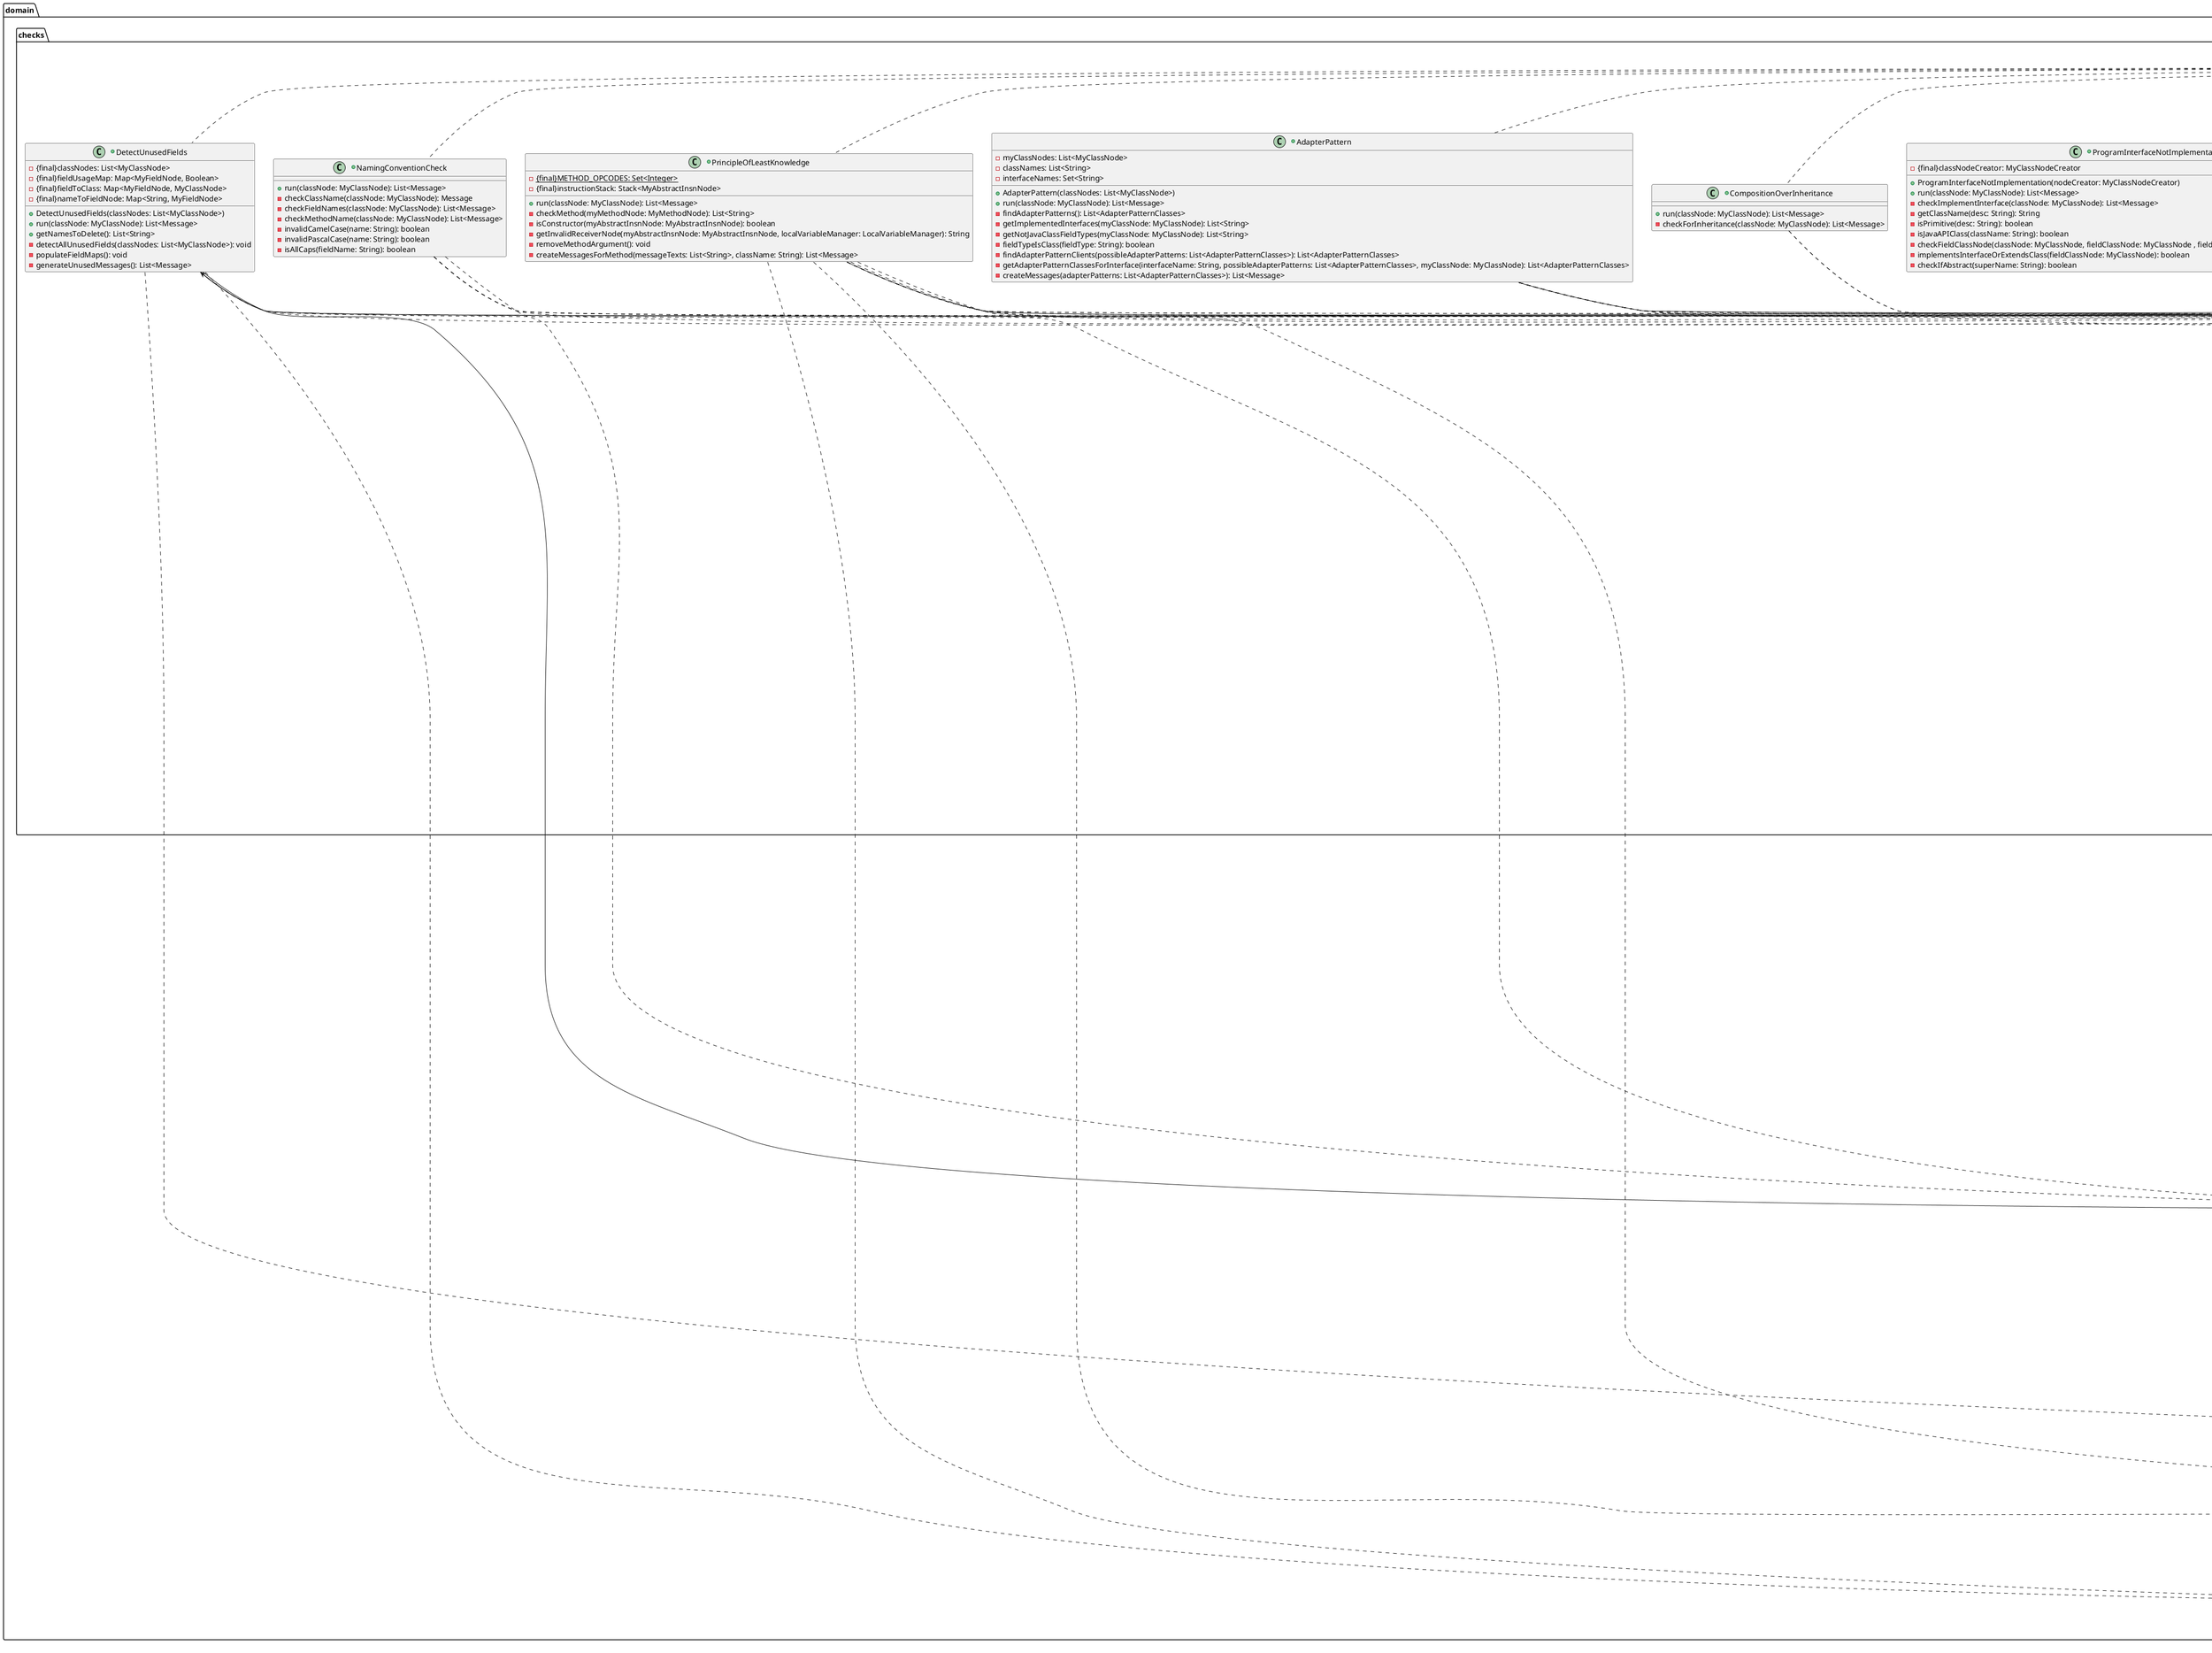@startuml
package presentation {
    +class ANSIColors {
        // lots of color constants
    }

    +class LinterMain {
        +LinterMain()
        +{static}main(args: String[]): void
        -{static}parseDirectory(directoryPath: Path): List<String>
        -{static}lint(checks: Set<LintType>, transformations: Set<LintType>, outputPath: String, files: List<String>, directoryPath: Path): List<Message>
        -{static}promptUserForDirectory(): Path
        -{static}isValidPath(inputPath: String): boolean
        -{static}promptUserForOutputFileName(): String
        -{static}promptUserForChecks(): Set<LintType>
        -{static}promptUserForPrinciples(): Set<LintType>
        -{static}promptUserForPatterns(): Set<LintType>
        -{static}promptUserForStyle(): Set<LintType>
        -{static}promptUserForTransformations(): Set<LintType>
        -{static}promptUser(): String
        -{static}prettyPrint(): void
        -{static}saveToFile(messages: List<Message>, outputPath: String): void
    }
}

package domain {

   package checks{
        +class AdapterPattern {
            -myClassNodes: List<MyClassNode>
            -classNames: List<String>
            -interfaceNames: Set<String>
            +AdapterPattern(classNodes: List<MyClassNode>)
            +run(classNode: MyClassNode): List<Message>
            -findAdapterPatterns(): List<AdapterPatternClasses>
            -getImplementedInterfaces(myClassNode: MyClassNode): List<String>
            -getNotJavaClassFieldTypes(myClassNode: MyClassNode): List<String>
            -fieldTypeIsClass(fieldType: String): boolean
            -findAdapterPatternClients(possibleAdapterPatterns: List<AdapterPatternClasses>): List<AdapterPatternClasses>
            -getAdapterPatternClassesForInterface(interfaceName: String, possibleAdapterPatterns: List<AdapterPatternClasses>, myClassNode: MyClassNode): List<AdapterPatternClasses>
            -createMessages(adapterPatterns: List<AdapterPatternClasses>): List<Message>
        }

         +class AdapterPatternClasses {
                -adapter: String
                -target: String
                -adaptee: String
                -client: String
                +AdapterPatternClasses(adapter: String, target: String, adaptee: String, client: String)
                +AdapterPatternClasses(adapter: String, taret: String, adaptee: String)
                +getAdapter(): String
                +getTarget(): String
                +getAdaptee(): String
                +getClient(): String
        }

        +interface Check {
            +{abstract}run(classNode: MyClassNode): List<Message>
        }

        +class CompositionOverInheritance {
            +run(classNode: MyClassNode): List<Message>
            -checkForInheritance(classNode: MyClassNode): List<Message>
        }

        +class DetectUnusedFields {
           -{final}classNodes: List<MyClassNode>
           -{final}fieldUsageMap: Map<MyFieldNode, Boolean>
           -{final}fieldToClass: Map<MyFieldNode, MyClassNode>
           -{final}nameToFieldNode: Map<String, MyFieldNode>

           +DetectUnusedFields(classNodes: List<MyClassNode>)
           +run(classNode: MyClassNode): List<Message>
           +getNamesToDelete(): List<String>
           -detectAllUnusedFields(classNodes: List<MyClassNode>): void
           -populateFieldMaps(): void
           -generateUnusedMessages(): List<Message>
       }

        +class FinalLocalVariables {
            -{static}{final}STORE_OPCODES: Set<Integer>
            -localVariableManager: LocalVariableManager

            +FinalLocalVariables()
            +run(classNode: MyClassNode): List<Message>
            -checkMethodForFinalLocalVariables(myMethodNode: MyMethodNode): void
            -handleValueStored(localVariableInfo: LocalVariableInfo): void
            -createMessagesForMethod(className: String, methodName: String): List<Message>
        }

        +class HiddenFields {
            +run(classNode: MyClassNode): List<Message>
            -checkFieldHiding(classNode: MyClassNode): List<Message>
        }

        +class LocalVariableInfo {
            -{final}name: String
            -{final}firstLabel: MyLabel
            -{final}lastLabel: MyLabel
            -{final}index: int
            -isInScope: boolean
            -hasBeenStored: boolean
            -hasBeenStoredOnce: boolean

            +LocalVariableInfo(name: String, firstLabel: MyLabel, lastLabel: MyLabel, index: int)
            +setIsInScope(isInScope: boolean): void
            +setHasBeenStored(hasBeenStored: boolean): void
            +setHasBeenStoredOnce(hasBeenStoredOnce: boolean): void
            +getName(): String
            +getFirstLabel(): MyLabel
            +getLastLabel(): MyLabel
            +getIndex(): int
            +getIsInScope(): boolean
            +getHasBeenStored(): boolean
            +getHasBeenStoredOnce(): boolean
        }

        +class LocalVariableManager {
            -{static}{final}STORE_OPCODES: Set<Integer>
            -{static}{final}LOAD_OPCODES: Set<Integer>
            -localVariables: Set<LocalVariableInfo>
            -parameters: Set<LocalVariableInfo>
            -createdVariables: Set<LocalVariableInfo>
            -prevInsnIsLabel: boolean
            -prevInsn: MyAbstractInsnNode

            +LocalVariableManager(myMethodNode: MyMethodNode)
            -loadLocalVariables(myMethodNode: MyMethodNode): void
            +updateVariableScopes(insn: MyAbstractInsnNode): void
            -setInScopeVariables(insn: MyAbstractInsnNode, localVariables: Set<LocalVariableInfo>): void
            -setOutOfScopeVariables(insn: MyAbstractInsnNode, localVariables: Set<LocalVariableInfo>): void
            +addCreatedVariable(myAbstractInsnNode: MyAbstractInsnNode): void
            +isCreatedVariable(myAbstractInsnNode: MyAbstractInsnNode): boolean
            +isParameter(myAbstractInsnNode: MyAbstractInsnNode): boolean
            +getVariableAtIndex(index: int): LocalVariableInfo
            +getHasBeenStoredOnce(): Set<LocalVariableInfo>
        }

         +class NamingConventionCheck {
            +run(classNode: MyClassNode): List<Message>
            -checkClassName(classNode: MyClassNode): Message
            -checkFieldNames(classNode: MyClassNode): List<Message>
            -checkMethodName(classNode: MyClassNode): List<Message>
            -invalidCamelCase(name: String): boolean
            -invalidPascalCase(name: String): boolean
            -isAllCaps(fieldName: String): boolean
        }

        +class PrincipleOfLeastKnowledge {
            -{static}{final}METHOD_OPCODES: Set<Integer>
            -{final}instructionStack: Stack<MyAbstractInsnNode>
            +run(classNode: MyClassNode): List<Message>
            -checkMethod(myMethodNode: MyMethodNode): List<String>
            -isConstructor(myAbstractInsnNode: MyAbstractInsnNode): boolean
            -getInvalidReceiverNode(myAbstractInsnNode: MyAbstractInsnNode, localVariableManager: LocalVariableManager): String
            -removeMethodArgument(): void
            -createMessagesForMethod(messageTexts: List<String>, className: String): List<Message>
        }

        +class ProgramInterfaceNotImplementation {
            -{final}classNodeCreator: MyClassNodeCreator
            +ProgramInterfaceNotImplementation(nodeCreator: MyClassNodeCreator)
            +run(classNode: MyClassNode): List<Message>
            -checkImplementInterface(classNode: MyClassNode): List<Message>
            -getClassName(desc: String): String
            -isPrimitive(desc: String): boolean
            -isJavaAPIClass(className: String): boolean
            -checkFieldClassNode(classNode: MyClassNode, fieldClassNode: MyClassNode , field: MyFieldNode, invalidUses: List<Message>): void
            -implementsInterfaceOrExtendsClass(fieldClassNode: MyClassNode): boolean
            -checkIfAbstract(superName: String): boolean
        }

        +class StrategyPattern {
            -{final}myClassNodeCreator: MyClassNodeCreator
            +StrategyPattern(creator: MyClassNodeCreator)
            +run(classNode: MyClassNode): List<Message>
            -checkForStrategyPattern(classNode: MyClassNode): List<Message>
            -checkFieldForStrategyPattern(field: MyFieldNode, classNode: MyClassNode): Message
            -fieldIsAbstractAndValidClass(name: String): boolean
            -fieldIsAbstractType(classNode: MyClassNode): boolean
            -findSetter(classNode: MyClassNode, fieldName: String, fieldType: String): String
        }

        +class TemplateMethodPattern {
            +run(classNode: MyClassNode): List<Message>
            -detectTemplateMethod(myClassNode: MyClassNode): List<Message>
            -containsAbstractMethodCall(instructions: List<MyAbstractInsnNode>, methods: List<MyMethodNode>): boolean
            -similarAbstractMethodInsn(methodInsnNode: MethodInsnNode, methodNode: MyMethodNode): boolean
            -isAMethodCall(node: MyAbstractInsnNode): boolean
        }
    }

    package transformations{
        +class DeleteUnusedFields {
             -{final}modifiedClassNodes: List<ClassNode>
             -{final}outputPath: String
             -{final}byteCodeExporter: Exporter
             +DeleteUnusedFields(path: String)
             +run(classNodes: List<MyClassNode>): List<Message>
             -deleteUnusedFields(classNode: ClassNode, fieldsToDelete: List<String>): ClassNode
             -exportModifiedClassNodes(): List<Message>
        }

        +class FieldsRemover {
             -{final}fieldsToRemove: List<String>
             +FieldsRemover(api: int, cv: ClassVisitor, fieldsToRemove: List<String>)
             +visitField(access: int, name: String, descriptor: String, signature: String, value: Object): FieldVisitor
             +visitMethod(access: int, name: String, descriptor: String, signature: String, exceptions: String[]): MethodVisitor
        }

       -class (static)CustomMethodVisitor {
             -{final}fieldsToRemove: List<String>
             +CustomMethodVisitor(api: int, mv: MethodVisitor, fieldsToRemove: List<String>)
             +visitFieldInsn(opcode: int, owner: String, name: String, descriptor: String): void
       }

       +interface Transformation {
            +{abstract} run(classNodes: List<ClassNode>): List<Message>
       }
    }

    package myasm {
        +class MyASMAbstractInsnNodeFactory{
            +MyASMAbstractInsnNode(abstractInsnNode: AbstractInsnNode)
            +constructTypedInsnNode(node: AbstractInsnNode): MyAbstractInsnNode
        }

        +class MyASMClassNode{
            -{final}classNode: ClassNode
            +MyASMClassNode(classNode: ClassNode)
            +getClassNode(): ClassNode
            -convertFields(): List<MyFieldNode>
            -convertMethods(): List<MyMethodNode>
        }

        +class MyASMClassNodeCreator {
            -{final}directoryPath: Path
            -{final}PACKAGE_NOT_FOUND: int
            +MyASMClassNodeCreator(directoryPath: Path)
            +createMyClassNodeFromName(path: String): MyClassNode
            +createMyClassNodeFromFile(path: File): MyClassNode
            +createUniqueMyClassNodeFromName(className: String): MyClassNode
            -createMyClassNode(reader: ClassReader): MyClassNode
            -findRelativePath(description: String): String
        }

        +class MyASMFieldInsnNode{
            -{final}fieldInsnNode: FieldInsnNode
            -{final}factory: MyASMAbstractInsnNodeFactory
            +MyASMFieldInsnNode(abstractInsnNode: AbstractInsnNode)
            +getNext(): MyAbstractInsnNode
            +getOpcode(): int
            +getType(): int
        }

        +class MyASMClassReader{
            -classReader: ClassReader

            +MyASMClassReader(classReader: ClassReader)
        }

        +class MyASMFieldNode {
            -{final}fieldNode: FieldNode
            +MyASMFieldNode(fieldNode: FieldNode)
        }

        +class MyASMLabel{
            -{final}label: Label
            +MyASMLabel(label: Label)
            +equals(otherLabel: MyLabel): boolean
            +getLabel(): Label
        }

        +class MyASMLabelNode {
            -{final}labelNode: LabelNode
            -{final}factory: MyASMAbstractInsnNodeFactory
            +MyASMLabelNode(labelNode: AbstractInsnNode)
            +getNext(): MyAbstractInsnNode
            +getOpcode(): int
            +getType(): int
            +getLabel(): MyLabel
        }

        +class MyASMLocalVariableNode{
           -{final}localVariableNode: LocalVariableNode
           +MyASMLocalVariableNode(localVariableNode: LocalVariableNode)
        }

        +class MyASMMethodInsnNode{
            -{final}methodInsnNode: MethodInsnNode
            -{final}factory: MyASMAbstractInsnNodeFactory
            +MyASMMethodInsnNode(methodInsNode: AbstractInsnNode)
            +getNext(): MyAbstractInsnNode
            +getOpcode(): int
            +getType(): int
        }

        +class MyASMMethodNode{
            -{final}methodNode: MethodNode
            -{final}factory: MyASMAbstractInsnNodeFactory
            +MyASMMethodNode(methodNode: MethodNode)
            -convertInstructionNodes(): List<MyAbstractInsnNode>
            -convertLocalVariableNodes(): List<MyLocalVariableNode>
        }

        +class MyASMType {
            -{final}type: Type
            +MyASM(type: Type)
            +MyASM()
            +getArgumentTypes(): Type[]
            +getType(): MyType
        }

        +class MyASMVarInsnNode {
            -{final}varInsnNode: VarInsnNode
            -{final}factory: MyASMAbstractInsnNodeFactory
            +MyASMVarInsnNode(varInsnNode: VarInsnNode)
            +getNext(): MyAbstractInsnNode
            +getOpcode(): int
            +getType(): int
        }
    }

     +class Linter {
        -{final}creator: MyClassNodeCreator
        -{final}myClassNodes: List<MyClassNode>
        -{final}checkTypeToCheck: Map<LintType, Check>
        -{final}transformationTypeToTransformation: Map<LintType, Transformation>
        +Linter(classPaths: List<String>, myClassNodeCreator: MyClassNodeCreator, outputPath: String)
        +runSelectedChecks(lintTypes: Set<LintType>): List<Message>
        +runSelectedTransformations(transformations: Set<LintType>): List<Message>
        -populateTransformMap(outputPath: String): void
        -populateCheckMap(): void
        -createClassNodes(classPaths: List<String>): List<MyClassNode>
        -runCheckOnAllNodes(lintType: LintType): List<Message>
        }

    +enum LintType {
        HIDDEN_FIELDS,
        NAMING_CONVENTION,
        FINAL_LOCAL_VARIABLES,
        UNUSED_FIELD,
        INTERFACE_OVER_IMPLEMENTATION,
        COMPOSITION_OVER_INHERITANCE,
        PLK,
        TEMPLATE_METHOD_PATTERN,
        STRATEGY_PATTERN,
        ADAPTER_PATTERN
    }

    +class Message {
        -{final}lintType: LintType
        -{final}message: String
        -{final}classOfInterest: String
        +Message(cType: LintType, classNameOfInterest: String, mess: String)
        +getLintType(): LintType
        +getMessage(): String
        +getClassOfInterest(): String
        +toString(): String
        +equals(obj: Object): boolean
        +hashCode(): int
    }

    +abstract class MyAbstractInsnNode {
        +{static}{final}FIELD_INSN: int
        +{static}{final}LABEL: int
        +{static}{final}METHOD_INSN: int
        +{static}{final}VAR_INSN: int
        +{abstract}getNext(): MyAbstractInsnNode
        +{abstract}getOpcode(): int
        +{abstract}getType(): int

    }

    +abstract class MyClassNode {
        +access: int
        +fields: List<MyFieldNode>
        +interfaces: List<String>
        +methods: List<MyMethodNode>
        +name: String
        +superName: String
    }

    +interface MyClassNodeCreator {
        +{abstract}createMyClassNodeFromName(path: String): MyClassNode
        +{abstract}createMyClassNodeFromFile(path: File): MyClassNode
        +{abstract}createUniqueMyClassNodeFromName(className: String): MyClassNode
    }

    +class MyDefaultInsnNode {
        +getNext(): MyAbstractInsnNode
        +getOpcode: int
        +getType(): int
    }

    +interface MyClassReader {
    }

    +abstract class MyFieldNode {
        +access: int
        +desc: String
        +name: String
    }

    +interface MyLabel {
        +{abstract}equals(label: MyLabel): boolean
    }

    +abstract class MyMethodNode {
        +access: int
        +desc: String
        +instructions: List<MyAbstractInsnNode>
        +localVariables: List<MyLocalVariableNode>
        +name: String
    }

    +abstract class MyLocalVariableNode {
        +end: MyLabelNode
        +index: int
        +name: String
        +start: MyLabelNode
    }

    +abstract class MyLabelNode{
        +{abstract}getLabel(): MyLabel
    }

    +abstract class MyMethodInsnNode{
        +desc: String
        +name: String
    }

    +abstract class MyVarInsnNode {
           +var: int
       }

    +abstract class MyFieldInsnNode{
        +desc: String
        +name: String
        +owner: String
    }

    +abstract class MyType {
        +{abstract}getArgumentTypes(): MyType[]
        +{abstract}getType(typeDescriptor: String): MyType
    }

    +interface MyOpcodes {
        ACC_ABSTRACT: int
        ACC_ENUM: int
        ACC_FINAL: int
        ACC_INTERFACE: int
        ACC_STATIC: int
        GETFIELD: int
        GETSTATIC: int
        PUTFIELD: int
        PUTSTATIC: int
        H_INVOKEINTERFACE: int
        H_INVOKESPECIAL: int
        H_INVOKESTATIC: int
        H_INVOKEVIRTUAL: int
        INVOKEDYNAMIC: int
        INVOKEINTERFACE: int
        INVOKESPECIAL: int
        INVOKEVIRTUAL: int
        ALOAD: int
        DLOAD: int
        FLOAD: int
        ILOAD: int
        LLOAD: int
        ASTORE: int
        DSTORE: int
        FSTORE: int
        ISTORE: int
        LSTORE: int
        ASM8: int
    }
}

package datasource {
    +interface Saver {
        +{abstract} saveMessage(message: String): void
    }
    +class MessageSaver implements Saver {
        -logStream: PrintStream
        +MessageSaver(path: String)
        +saveMessage(message: String): void
        -createDirectory(path: String): void
    }

    +interface Exporter{
        +{abstract}save(outputPath: String, className: String, bytecode:  byte[]): void
    }

    +class ByteCodeExporter{
        +save(outputPath: String, className: String, byteCode: byte[]): void
        -createDirectory(path: String): void
    }
    note left of ByteCodeExporter
        ByteCodeExporter depends on File
        and FIleOutputStream
    end note
    ByteCodeExporter .up.|> Exporter
}

package org.objectweb.asm {
    +class AbstractInsnNode {
    }
    +class ClassNode {
    }
    +class ClassReader {
    }
    +class FieldNode {
    }
    +class Label {
    }
    +class LabelNode {
    }
    +class LocalVariableNode{
    }
    +class MethodInsnNode{
    }
    +class MethodNode {
    }
    +class VarInsnNode {
    }
    +class FieldInsnNode{
    }
   +class MethodVisitor{
   }
   +class ClassVisitor{
   }
   +class MethodVisitor{
   }
   +class ClassWriter{
   }
}

LinterMain ..> Linter
LinterMain ..> LintType
LinterMain ..> Message
LinterMain ..> MyASMClassNodeCreator
LinterMain ..> MyClassNodeCreator
LinterMain ..> Saver

Linter --> "*"Check
Linter ..> Check
Linter ..> DeleteUnusedFields
Linter .up.> Message
Linter -> "*" MyClassNode
Linter ..> MyClassNode
Linter --> MyClassNodeCreator
Linter -> "*"LintType
Linter ..> LintType
Linter -->"*" Transformation
Linter ...> Transformation

Message --> LintType

MyASMClassNode ..up|> MyClassNode
MyASMClassReader .up|> MyClassReader
MyASMFieldNode -up|> MyFieldNode
MyASMLabel ..up|> MyLabel
MyASMLabelNode -|> MyLabelNode
MyASMLocalVariableNode -up|> MyLocalVariableNode
MyASMMethodInsnNode ..up|> MyMethodInsnNode
MyMethodInsnNode -up-|> MyAbstractInsnNode
MyASMMethodNode -up-|> MyMethodNode
MyASMVarInsnNode -up|> MyVarInsnNode
MyLabelNode -|> MyAbstractInsnNode
MyVarInsnNode -up-|> MyAbstractInsnNode
MyASMFieldInsnNode -up-|> MyFieldInsnNode
MyFieldInsnNode -up-|> MyAbstractInsnNode
MyDefaultInsnNode -up-|> MyAbstractInsnNode

MyASMAbstractInsnNodeFactory ..> MyAbstractInsnNode
MyASMAbstractInsnNodeFactory ..> MyASMFieldInsnNode
MyASMAbstractInsnNodeFactory ..> MyASMLabelNode
MyASMAbstractInsnNodeFactory ..> MyASMMethodInsnNode
MyASMAbstractInsnNodeFactory ..> MyASMVarInsnNode
MyASMAbstractInsnNodeFactory ..> MyDefaultInsnNode

Check .up> Message
Check --> domain.MyClassNode
Check <|.. AdapterPattern
Check <|.. FinalLocalVariables
Check <|.. PrincipleOfLeastKnowledge
Check <|.. HiddenFields
Check <|.. ProgramInterfaceNotImplementation
Check <|.. TemplateMethodPattern
Check <|.. StrategyPattern
Check <|.. NamingConventionCheck
Check <|.. CompositionOverInheritance
Check <|.. DetectUnusedFields

MyClassNodeCreator ..> MyClassNode
MyClassNodeCreator ..> MyClassReader

StrategyPattern ..> LintType
StrategyPattern ..> Message
StrategyPattern ..> MyAbstractInsnNode
StrategyPattern --> MyClassNodeCreator
StrategyPattern ..> MyClassNode
StrategyPattern ..> MyFieldNode
StrategyPattern ..> MyFieldInsnNode
StrategyPattern ..> MyMethodNode
StrategyPattern ..> MyOpcodes

TemplateMethodPattern ..> LintType
TemplateMethodPattern ..> MyAbstractInsnNode
TemplateMethodPattern ..> MyMethodNode
TemplateMethodPattern ..> MyMethodInsnNode
TemplateMethodPattern ..> MyClassNode
TemplateMethodPattern ..> MyOpcodes
TemplateMethodPattern ..> Message

CompositionOverInheritance ..> Message
CompositionOverInheritance ..> MyClassNode

NamingConventionCheck ..> Message
NamingConventionCheck ..> MyClassNode
NamingConventionCheck ..> MyFieldNode
NamingConventionCheck ..> MyMethodNode
NamingConventionCheck ..> MyOpcodes

AdapterPattern ..> AdapterPatternClasses
AdapterPattern ..> LintType
AdapterPattern ..> Message
AdapterPattern -->"*" MyClassNode
AdapterPattern ..> MyFieldNode

FinalLocalVariables ..> LintType
FinalLocalVariables ..> LocalVariableInfo
FinalLocalVariables --> LocalVariableManager
FinalLocalVariables ..> LocalVariableManager
FinalLocalVariables ..> Message
FinalLocalVariables ..> MyAbstractInsnNode
FinalLocalVariables ..> MyMethodNode
FinalLocalVariables ..> MyOpcodes

HiddenFields ..> MyClassNode
HiddenFields ..> MyFieldNode
HiddenFields ..> MyLocalVariableNode
HiddenFields ..> MyMethodNode
HiddenFields ..> Message

LocalVariableInfo -->"2" MyLabel

LocalVariableManager -->"*" LocalVariableInfo
LocalVariableManager ..> LocalVariableInfo
LocalVariableManager --> MyAbstractInsnNode
LocalVariableManager ..> MyLabel
LocalVariableManager ..> MyLabelNode
LocalVariableManager ..> MyLocalVariableNode
LocalVariableManager ..> MyOpcodes
LocalVariableManager ..> MyVarInsnNode

PrincipleOfLeastKnowledge ..> LintType
PrincipleOfLeastKnowledge ..> LocalVariableManager
PrincipleOfLeastKnowledge ..> Message
PrincipleOfLeastKnowledge -->"*" MyAbstractInsnNode
PrincipleOfLeastKnowledge ..> MyFieldInsnNode
PrincipleOfLeastKnowledge ..> MyMethodNode
PrincipleOfLeastKnowledge ..> MyMethodInsnNode
PrincipleOfLeastKnowledge ..> MyOpcodes
PrincipleOfLeastKnowledge ..> MyType
PrincipleOfLeastKnowledge ..> MyVarInsnNode

ProgramInterfaceNotImplementation ..> Message
ProgramInterfaceNotImplementation ..> MyClassNode
ProgramInterfaceNotImplementation --> MyClassNodeCreator
ProgramInterfaceNotImplementation ..> MyFieldNode
ProgramInterfaceNotImplementation ..> MyOpcodes
ProgramInterfaceNotImplementation ..> LintType

DetectUnusedFields --->"*" MyClassNode
DetectUnusedFields ->"*" MyFieldNode
DetectUnusedFields -> MyMethodNode
DetectUnusedFields .> MyAbstractInsnNode
DetectUnusedFields .> MyFieldInsnNode
DetectUnusedFields ..> MyOpcodes
DetectUnusedFields ..> Message

DeleteUnusedFields .up.|> Transformation
DeleteUnusedFields ..> ByteCodeExporter
DeleteUnusedFields ->"*" ClassNode
DeleteUnusedFields .> ClassNode
DeleteUnusedFields ..> ClassWriter
DeleteUnusedFields -> Exporter
DeleteUnusedFields ..> DetectUnusedFields
DeleteUnusedFields .> FieldsRemover
DeleteUnusedFields ..> Message
DeleteUnusedFields .> MyClassNode
DeleteUnusedFields .> MyOpcodes

Transformation .> Message
Transformation .> MyClassNode

CustomMethodVisitor -|> MethodVisitor
CustomMethodVisitor .> MethodVisitor

FieldsRemover -|> ClassVisitor
FieldsRemover .> ClassVisitor
FieldsRemover .> CustomMethodVisitor
FieldsRemover ..> FieldVisitor
FieldsRemover .> MethodVisitor

MyDefaultInsnNode ..> MyAbstractInsnNode

MyASMClassNode --> ClassNode
MyASMClassNode ..> ClassNode
MyASMClassNode ..> FieldNode
MyASMClassNode ..> MethodNode
MyASMClassNode ..> MyASMFieldNode
MyASMClassNode ..> MyFieldNode
MyASMClassNode ..> MyASMMethodNode
MyASMClassNode ..> MyMethodNode

MyASMClassNodeCreator ..|> MyClassNodeCreator
MyASMClassNodeCreator ..> ClassNode
MyASMClassNodeCreator ..> ClassReader
MyASMClassNodeCreator ..> MyClassNode
MyASMClassNodeCreator ..> MyASMClassNode

MyASMClassReader --> org.objectweb.asm.ClassReader
MyASMClassReader ..> org.objectweb.asm.ClassReader

MyASMFieldInsnNode ..> AbstractInsnNode
MyASMFieldInsnNode --> FieldInsnNode
MyASMFieldInsnNode ..> FieldInsnNode
MyASMFieldInsnNode --> MyASMAbstractInsnNodeFactory
MyASMFieldInsnNode ..> MyASMAbstractInsnNodeFactory
MyASMFieldInsnNode ..> MyAbstractInsnNode

MyASMFieldNode --> FieldNode

MyASMLabel ..> MyLabel
MyASMLabel --> Label
MyASMLabel ..> Label

MyASMLabelNode ..> AbstractInsnNode
MyASMLabelNode --> LabelNode
MyASMLabelNode --> MyASMAbstractInsnNodeFactory
MyASMLabelNode ..> MyASMAbstractInsnNodeFactory
MyASMLabelNode ..> MyAbstractInsnNode
MyASMLabelNode ..> MyLabel

MyASMLocalVariableNode -down--> LocalVariableNode
MyASMLocalVariableNode .down..> MyASMLabelNode

MyASMMethodInsnNode ..> AbstractInsnNode
MyASMMethodInsnNode -> MethodInsnNode
MyASMMethodInsnNode ..> MethodInsnNode
MyASMMethodInsnNode ..> MyAbstractInsnNode
MyASMMethodInsnNode -> MyASMAbstractInsnNodeFactory
MyASMMethodInsnNode ..> MyASMAbstractInsnNodeFactory

MyASMMethodNode --> MethodNode
MyASMMethodNode ..> MethodNode
MyASMMethodNode --> MyASMAbstractInsnNodeFactory
MyASMMethodNode ..> MyASMAbstractInsnNodeFactory
MyASMMethodNode ..> MyAbstractInsnNode
MyASMMethodNode ..> MyLocalVariableNode

MyASMType -|> MyType
MyASMType ..> MyType
MyASMType --> Type

MyASMVarInsnNode ..> AbstractInsnNode
MyASMVarInsnNode --> MyASMAbstractInsnNodeFactory
MyASMVarInsnNode ..> MyASMAbstractInsnNodeFactory
MyASMVarInsnNode --> VarInsnNode
MyASMVarInsnNode ..> VarInsnNode

MyClassNode -->"*" MyFieldNode
MyClassNode -->"*" MyMethodNode

MyLabelNode ..> MyLabel

MyLocalVariableNode -->"2" MyLabelNode

MyMethodNode -->"*" MyAbstractInsnNode
MyMethodNode -->"*" MyLocalVariableNode
@enduml
